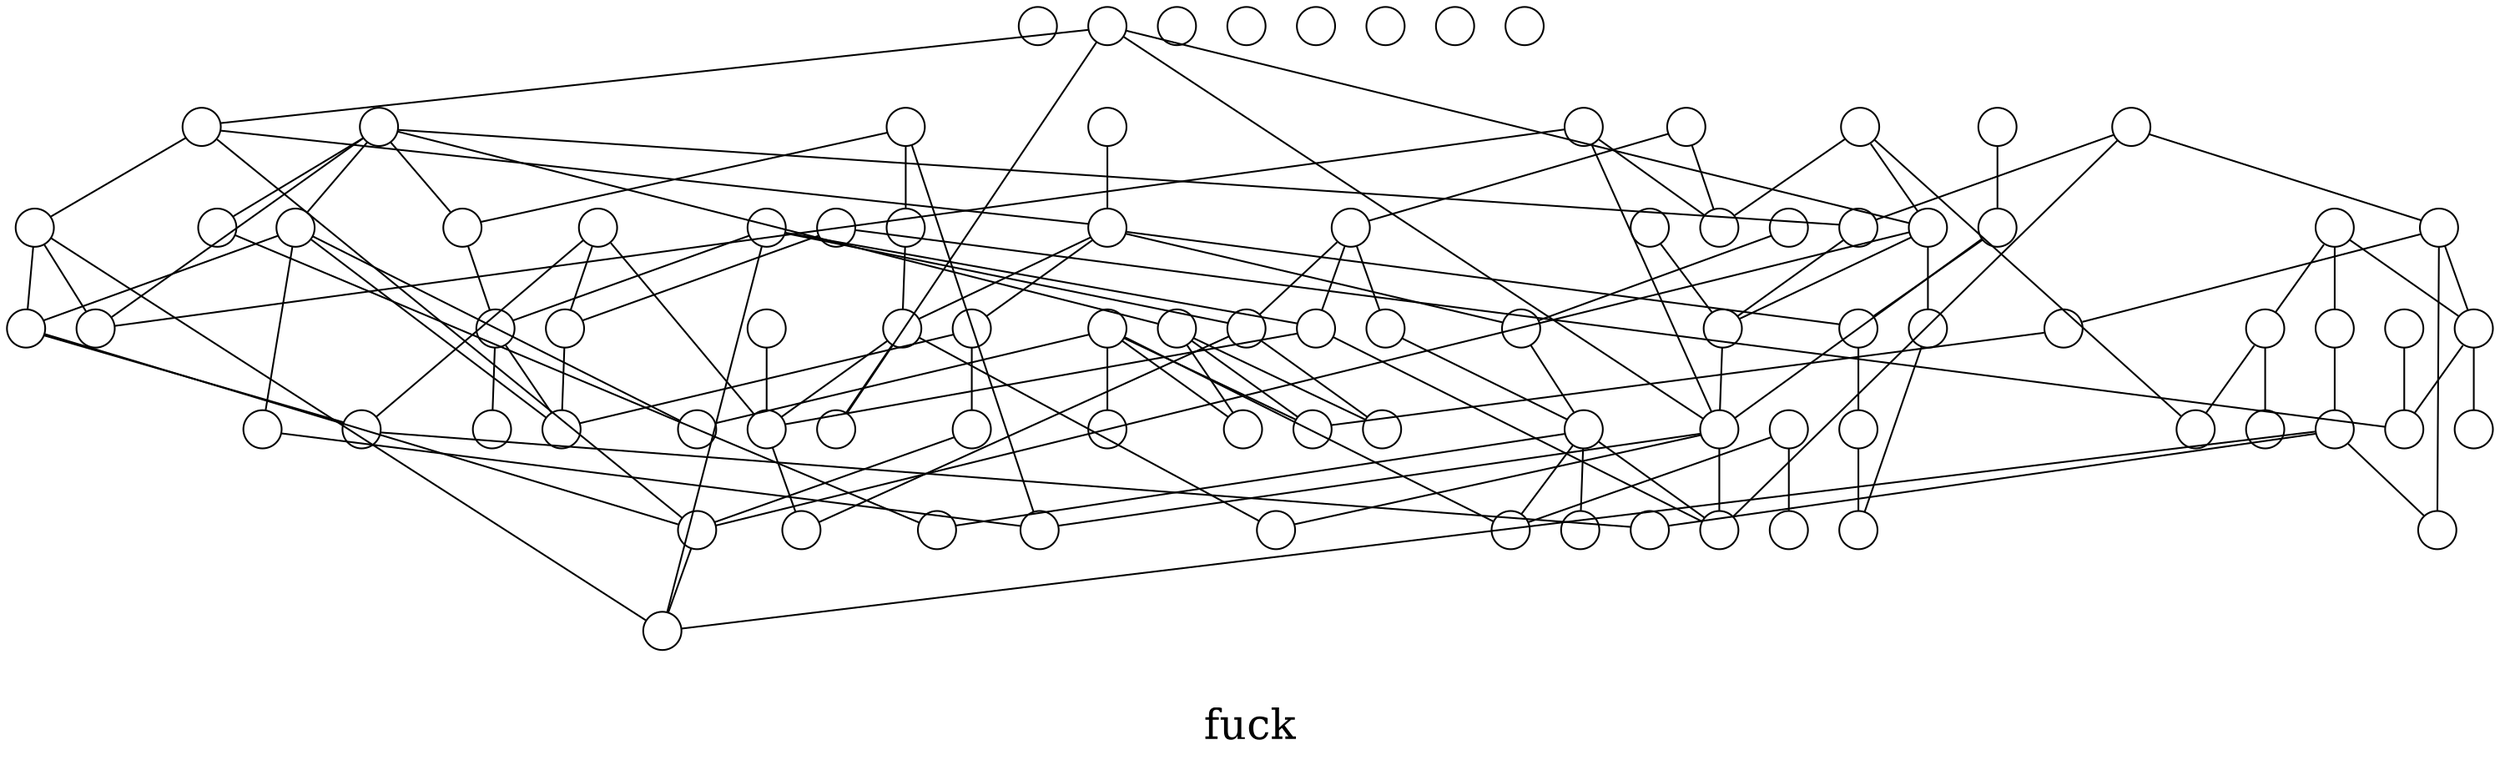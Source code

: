/*****
fuck
*****/

graph G {
  graph [splines=false overlap=false]
  node  [shape=ellipse, width=0.3, height=0.3, label=""]
  0 ;
  1 ;
  2 ;
  3 ;
  4 ;
  5 ;
  6 ;
  7 ;
  8 ;
  9 ;
  10 ;
  11 ;
  12 ;
  13 ;
  14 ;
  15 ;
  16 ;
  17 ;
  18 ;
  19 ;
  20 ;
  21 ;
  22 ;
  23 ;
  24 ;
  25 ;
  26 ;
  27 ;
  28 ;
  29 ;
  30 ;
  31 ;
  32 ;
  33 ;
  34 ;
  35 ;
  36 ;
  37 ;
  38 ;
  39 ;
  40 ;
  41 ;
  42 ;
  43 ;
  44 ;
  45 ;
  46 ;
  47 ;
  48 ;
  49 ;
  50 ;
  51 ;
  52 ;
  53 ;
  54 ;
  55 ;
  56 ;
  57 ;
  58 ;
  59 ;
  60 ;
  61 ;
  62 ;
  63 ;
  64 ;
  65 ;
  66 ;
  67 ;
  68 ;
  69 ;
  70 ;
  71 ;
  72 ;
  73 ;
  74 ;
  75 ;
  76 ;
  77 ;
  78 ;
  79 ;
  80 ;
  81 ;
  82 ;
  83 ;
  84 ;
  85 ;
  86 ;
  87 ;
  88 ;
  89 ;
0;
  1 -- 2;
  1 -- 33;
  1 -- 61;
  1 -- 63;
  2 -- 17;
  2 -- 37;
  2 -- 53;
  3 -- 27;
  4 -- 80;
  4 -- 83;
  5 -- 83;
  6 -- 23;
  6 -- 46;
  6 -- 52;
7;
  8 -- 22;
  9 -- 12;
  9 -- 16;
  9 -- 24;
  9 -- 32;
  9 -- 55;
  9 -- 82;
10;
  11 -- 12;
  11 -- 41;
  11 -- 88;
  12 -- 49;
  13 -- 31;
  13 -- 70;
  14 -- 33;
  14 -- 72;
  14 -- 73;
  15 -- 17;
  16 -- 25;
  16 -- 74;
  16 -- 85;
  17 -- 20;
  17 -- 27;
  17 -- 40;
  17 -- 56;
  18 -- 24;
  18 -- 43;
  18 -- 71;
  19 -- 47;
  19 -- 67;
  19 -- 69;
  19 -- 79;
  20 -- 34;
  20 -- 86;
  21 -- 25;
  21 -- 44;
  21 -- 58;
  21 -- 70;
  21 -- 74;
  22 -- 40;
  22 -- 63;
  23 -- 38;
  24 -- 67;
  26 -- 29;
  26 -- 73;
  27 -- 64;
28;
  29 -- 42;
  29 -- 47;
  29 -- 79;
  30 -- 60;
  32 -- 36;
  32 -- 48;
  32 -- 58;
  32 -- 86;
  33 -- 49;
  33 -- 53;
  33 -- 59;
  34 -- 53;
  35 -- 57;
  35 -- 60;
  35 -- 80;
  36 -- 71;
  37 -- 48;
  37 -- 55;
  37 -- 69;
  38 -- 69;
  38 -- 76;
  38 -- 89;
  39 -- 49;
  40 -- 45;
  41 -- 46;
  41 -- 66;
  41 -- 76;
  42 -- 64;
  43 -- 56;
  45 -- 62;
  46 -- 77;
  46 -- 83;
  47 -- 60;
  47 -- 88;
  48 -- 53;
  48 -- 57;
  49 -- 63;
50;
51;
  52 -- 68;
  52 -- 72;
  53 -- 69;
  54 -- 55;
  54 -- 63;
  54 -- 73;
  56 -- 60;
  56 -- 61;
  56 -- 81;
  57 -- 89;
  59 -- 62;
  60 -- 87;
  63 -- 71;
  63 -- 81;
  63 -- 88;
  64 -- 65;
  64 -- 70;
  64 -- 84;
  64 -- 88;
  66 -- 74;
  67 -- 75;
  67 -- 86;
78;
  79 -- 85;
  79 -- 87;
  80 -- 86;
  82 -- 84;
  label = "\nfuck\n";  fontsize=24;
}
